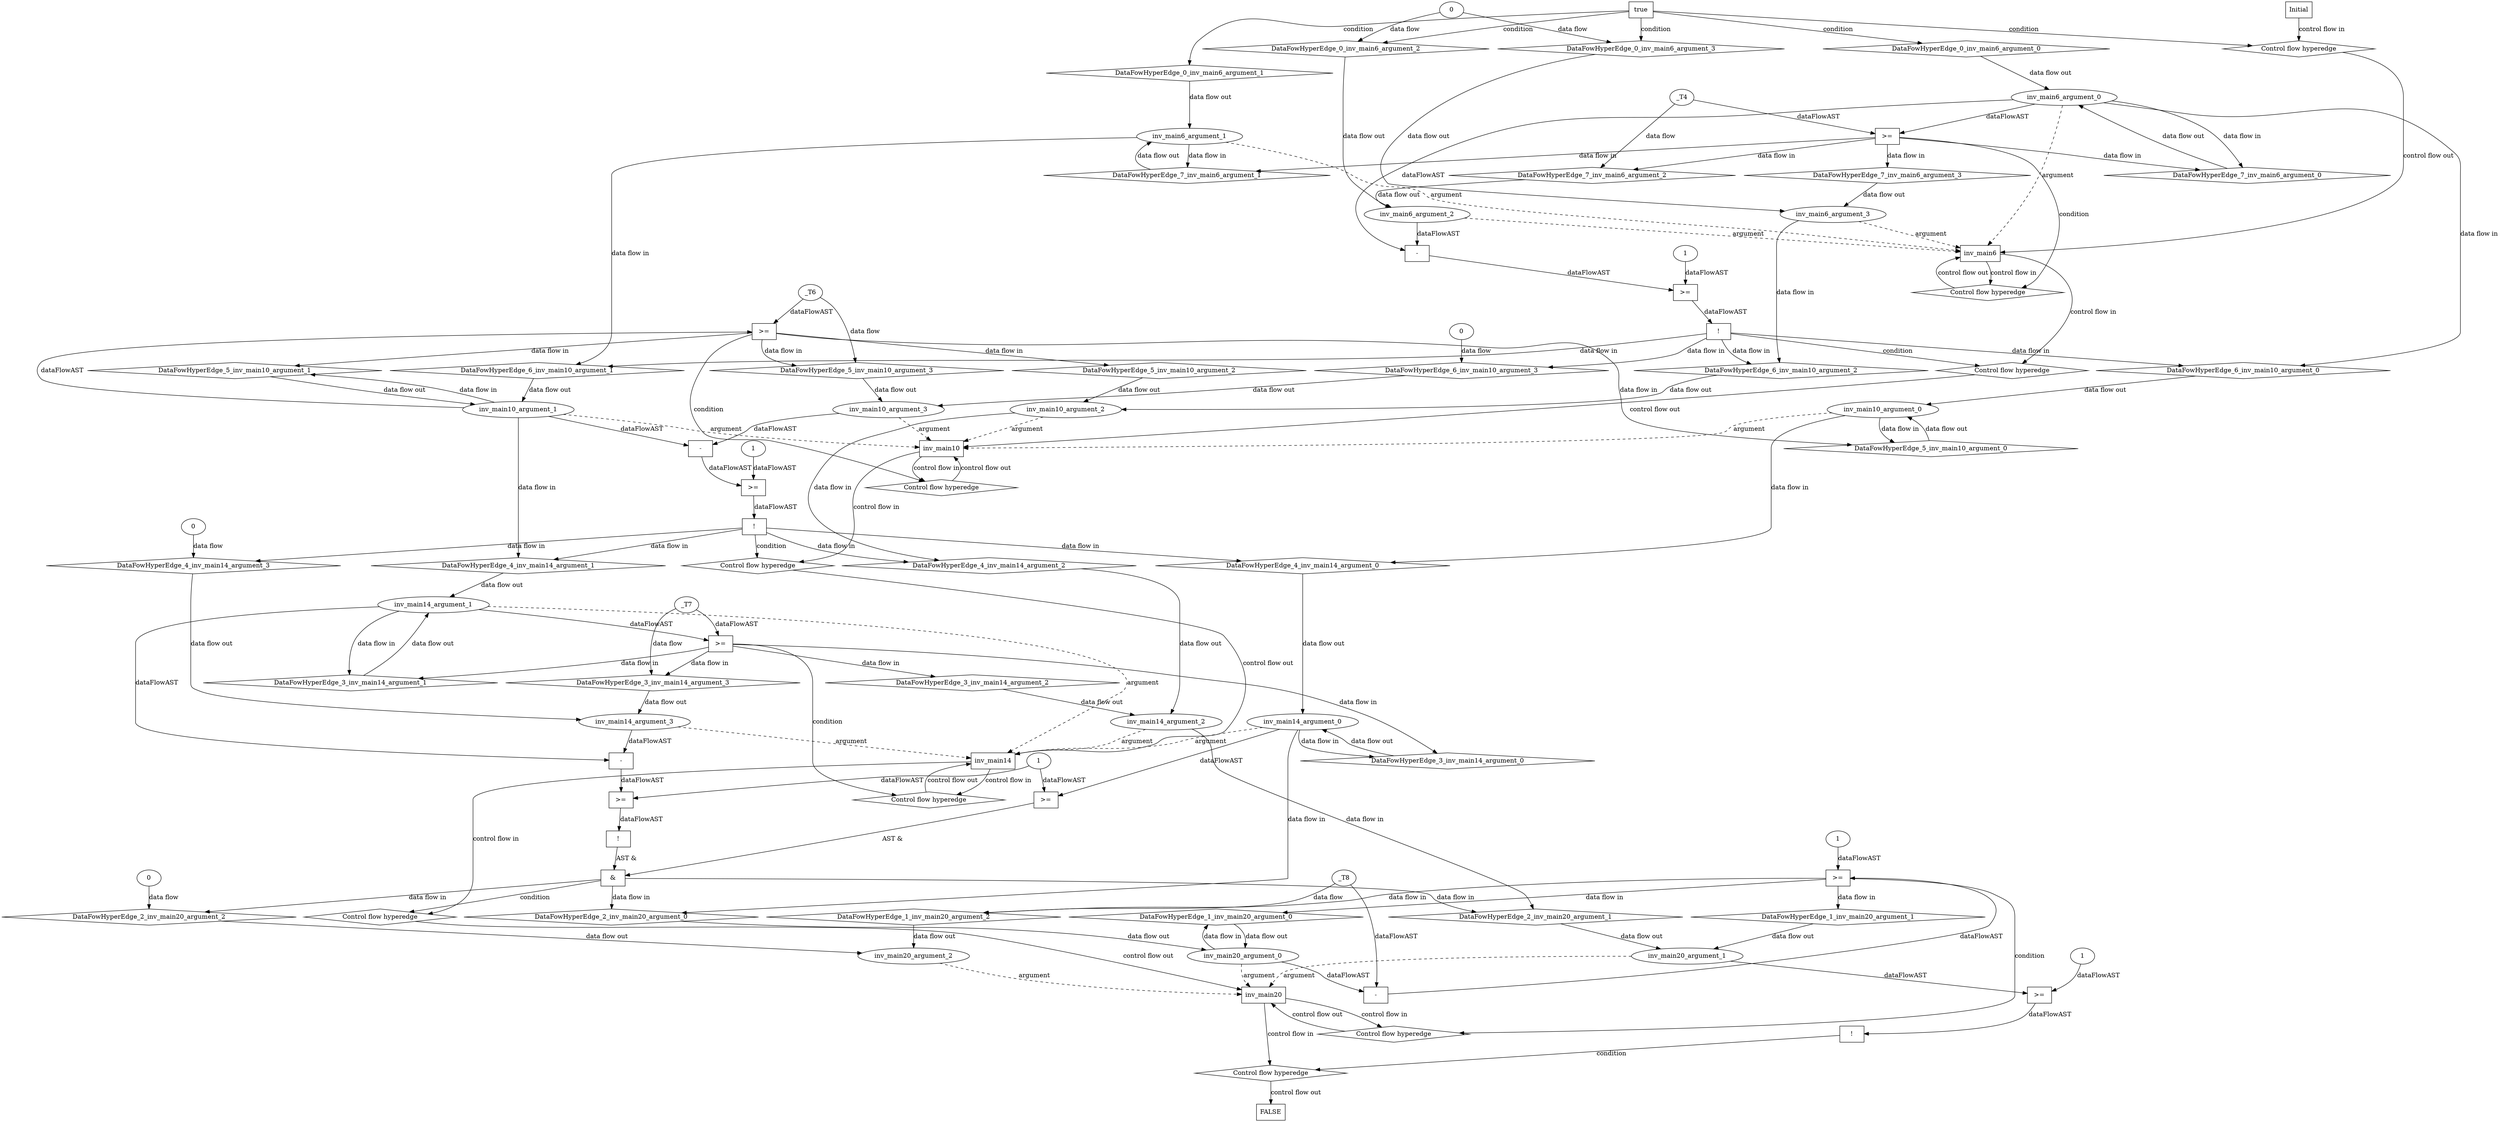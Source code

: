 digraph dag {
"inv_main10" [label="inv_main10" nodeName="inv_main10" class=cfn  shape="rect"];
"inv_main14" [label="inv_main14" nodeName="inv_main14" class=cfn  shape="rect"];
"inv_main20" [label="inv_main20" nodeName="inv_main20" class=cfn  shape="rect"];
"inv_main6" [label="inv_main6" nodeName="inv_main6" class=cfn  shape="rect"];
FALSE [label="FALSE" nodeName=FALSE class=cfn  shape="rect"];
Initial [label="Initial" nodeName=Initial class=cfn  shape="rect"];
ControlFowHyperEdge_0 [label="Control flow hyperedge" nodeName=ControlFowHyperEdge_0 class=controlFlowHyperEdge shape="diamond"];
"Initial" -> ControlFowHyperEdge_0 [label="control flow in"]
ControlFowHyperEdge_0 -> "inv_main6" [label="control flow out"]
ControlFowHyperEdge_1 [label="Control flow hyperedge" nodeName=ControlFowHyperEdge_1 class=controlFlowHyperEdge shape="diamond"];
"inv_main20" -> ControlFowHyperEdge_1 [label="control flow in"]
ControlFowHyperEdge_1 -> "inv_main20" [label="control flow out"]
ControlFowHyperEdge_2 [label="Control flow hyperedge" nodeName=ControlFowHyperEdge_2 class=controlFlowHyperEdge shape="diamond"];
"inv_main14" -> ControlFowHyperEdge_2 [label="control flow in"]
ControlFowHyperEdge_2 -> "inv_main20" [label="control flow out"]
ControlFowHyperEdge_3 [label="Control flow hyperedge" nodeName=ControlFowHyperEdge_3 class=controlFlowHyperEdge shape="diamond"];
"inv_main14" -> ControlFowHyperEdge_3 [label="control flow in"]
ControlFowHyperEdge_3 -> "inv_main14" [label="control flow out"]
ControlFowHyperEdge_4 [label="Control flow hyperedge" nodeName=ControlFowHyperEdge_4 class=controlFlowHyperEdge shape="diamond"];
"inv_main10" -> ControlFowHyperEdge_4 [label="control flow in"]
ControlFowHyperEdge_4 -> "inv_main14" [label="control flow out"]
ControlFowHyperEdge_5 [label="Control flow hyperedge" nodeName=ControlFowHyperEdge_5 class=controlFlowHyperEdge shape="diamond"];
"inv_main10" -> ControlFowHyperEdge_5 [label="control flow in"]
ControlFowHyperEdge_5 -> "inv_main10" [label="control flow out"]
ControlFowHyperEdge_6 [label="Control flow hyperedge" nodeName=ControlFowHyperEdge_6 class=controlFlowHyperEdge shape="diamond"];
"inv_main6" -> ControlFowHyperEdge_6 [label="control flow in"]
ControlFowHyperEdge_6 -> "inv_main10" [label="control flow out"]
ControlFowHyperEdge_7 [label="Control flow hyperedge" nodeName=ControlFowHyperEdge_7 class=controlFlowHyperEdge shape="diamond"];
"inv_main6" -> ControlFowHyperEdge_7 [label="control flow in"]
ControlFowHyperEdge_7 -> "inv_main6" [label="control flow out"]
ControlFowHyperEdge_8 [label="Control flow hyperedge" nodeName=ControlFowHyperEdge_8 class=controlFlowHyperEdge shape="diamond"];
"inv_main20" -> ControlFowHyperEdge_8 [label="control flow in"]
ControlFowHyperEdge_8 -> "FALSE" [label="control flow out"]
"inv_main6_argument_0" [label="inv_main6_argument_0" nodeName=argument0 class=argument  head="inv_main6" shape="oval"];
"inv_main6_argument_0" -> "inv_main6"[label="argument" style="dashed"]
"inv_main6_argument_1" [label="inv_main6_argument_1" nodeName=argument1 class=argument  head="inv_main6" shape="oval"];
"inv_main6_argument_1" -> "inv_main6"[label="argument" style="dashed"]
"inv_main6_argument_2" [label="inv_main6_argument_2" nodeName=argument2 class=argument  head="inv_main6" shape="oval"];
"inv_main6_argument_2" -> "inv_main6"[label="argument" style="dashed"]
"inv_main6_argument_3" [label="inv_main6_argument_3" nodeName=argument3 class=argument  head="inv_main6" shape="oval"];
"inv_main6_argument_3" -> "inv_main6"[label="argument" style="dashed"]
"inv_main20_argument_0" [label="inv_main20_argument_0" nodeName=argument0 class=argument  head="inv_main20" shape="oval"];
"inv_main20_argument_0" -> "inv_main20"[label="argument" style="dashed"]
"inv_main20_argument_1" [label="inv_main20_argument_1" nodeName=argument1 class=argument  head="inv_main20" shape="oval"];
"inv_main20_argument_1" -> "inv_main20"[label="argument" style="dashed"]
"inv_main20_argument_2" [label="inv_main20_argument_2" nodeName=argument2 class=argument  head="inv_main20" shape="oval"];
"inv_main20_argument_2" -> "inv_main20"[label="argument" style="dashed"]
"inv_main14_argument_0" [label="inv_main14_argument_0" nodeName=argument0 class=argument  head="inv_main14" shape="oval"];
"inv_main14_argument_0" -> "inv_main14"[label="argument" style="dashed"]
"inv_main14_argument_1" [label="inv_main14_argument_1" nodeName=argument1 class=argument  head="inv_main14" shape="oval"];
"inv_main14_argument_1" -> "inv_main14"[label="argument" style="dashed"]
"inv_main14_argument_2" [label="inv_main14_argument_2" nodeName=argument2 class=argument  head="inv_main14" shape="oval"];
"inv_main14_argument_2" -> "inv_main14"[label="argument" style="dashed"]
"inv_main14_argument_3" [label="inv_main14_argument_3" nodeName=argument3 class=argument  head="inv_main14" shape="oval"];
"inv_main14_argument_3" -> "inv_main14"[label="argument" style="dashed"]
"inv_main10_argument_0" [label="inv_main10_argument_0" nodeName=argument0 class=argument  head="inv_main10" shape="oval"];
"inv_main10_argument_0" -> "inv_main10"[label="argument" style="dashed"]
"inv_main10_argument_1" [label="inv_main10_argument_1" nodeName=argument1 class=argument  head="inv_main10" shape="oval"];
"inv_main10_argument_1" -> "inv_main10"[label="argument" style="dashed"]
"inv_main10_argument_2" [label="inv_main10_argument_2" nodeName=argument2 class=argument  head="inv_main10" shape="oval"];
"inv_main10_argument_2" -> "inv_main10"[label="argument" style="dashed"]
"inv_main10_argument_3" [label="inv_main10_argument_3" nodeName=argument3 class=argument  head="inv_main10" shape="oval"];
"inv_main10_argument_3" -> "inv_main10"[label="argument" style="dashed"]

"true_0" [label="true" nodeName="true_0" class=true shape="rect"];
"true_0" -> "ControlFowHyperEdge_0" [label="condition"];
"xxxinv_main6___Initial_0xxxdataFlow_0_node_0" [label="0" nodeName="xxxinv_main6___Initial_0xxxdataFlow_0_node_0" class=Literal ];

"xxxinv_main6___Initial_0xxxdataFlow_0_node_0" -> "DataFowHyperEdge_0_inv_main6_argument_2" [label="data flow"];

"xxxinv_main6___Initial_0xxxdataFlow_0_node_0" -> "DataFowHyperEdge_0_inv_main6_argument_3" [label="data flow"];
"xxxinv_main20___inv_main20_1xxxguard_0_node_0" [label=">=" nodeName="xxxinv_main20___inv_main20_1xxxguard_0_node_0" class=Operator  shape="rect"];
"xxxinv_main20___inv_main20_1xxxguard_0_node_1" [label="-" nodeName="xxxinv_main20___inv_main20_1xxxguard_0_node_1" class= Operator shape="rect"];
"xxxinv_main20___inv_main20_1xxxguard_0_node_4" [label="1" nodeName="xxxinv_main20___inv_main20_1xxxguard_0_node_4" class=Literal ];
"xxxinv_main20___inv_main20_1xxxguard_0_node_1" -> "xxxinv_main20___inv_main20_1xxxguard_0_node_0"[label="dataFlowAST"]
"xxxinv_main20___inv_main20_1xxxguard_0_node_4" -> "xxxinv_main20___inv_main20_1xxxguard_0_node_0"[label="dataFlowAST"]
"inv_main20_argument_0" -> "xxxinv_main20___inv_main20_1xxxguard_0_node_1"[label="dataFlowAST"]
"xxxinv_main20___inv_main20_1xxxdataFlow_0_node_0" -> "xxxinv_main20___inv_main20_1xxxguard_0_node_1"[label="dataFlowAST"]

"xxxinv_main20___inv_main20_1xxxguard_0_node_0" -> "ControlFowHyperEdge_1" [label="condition"];
"xxxinv_main20___inv_main20_1xxxdataFlow_0_node_0" [label="_T8" nodeName="xxxinv_main20___inv_main20_1xxxdataFlow_0_node_0" class=Constant ];

"xxxinv_main20___inv_main20_1xxxdataFlow_0_node_0" -> "DataFowHyperEdge_1_inv_main20_argument_2" [label="data flow"];
"xxxinv_main20___inv_main14_2xxx_and" [label="&" nodeName="xxxinv_main20___inv_main14_2xxx_and" class=Operator shape="rect"];
"xxxinv_main20___inv_main14_2xxxguard_0_node_0" [label="!" nodeName="xxxinv_main20___inv_main14_2xxxguard_0_node_0" class=Operator shape="rect"];
"xxxinv_main20___inv_main14_2xxxguard_0_node_1" [label=">=" nodeName="xxxinv_main20___inv_main14_2xxxguard_0_node_1" class=Operator  shape="rect"];
"xxxinv_main20___inv_main14_2xxxguard_0_node_2" [label="-" nodeName="xxxinv_main20___inv_main14_2xxxguard_0_node_2" class= Operator shape="rect"];
"xxxinv_main20___inv_main14_2xxxguard_0_node_5" [label="1" nodeName="xxxinv_main20___inv_main14_2xxxguard_0_node_5" class=Literal ];
"xxxinv_main20___inv_main14_2xxxguard_0_node_1" -> "xxxinv_main20___inv_main14_2xxxguard_0_node_0"[label="dataFlowAST"]
"xxxinv_main20___inv_main14_2xxxguard_0_node_2" -> "xxxinv_main20___inv_main14_2xxxguard_0_node_1"[label="dataFlowAST"]
"xxxinv_main20___inv_main14_2xxxguard_0_node_5" -> "xxxinv_main20___inv_main14_2xxxguard_0_node_1"[label="dataFlowAST"]
"inv_main14_argument_1" -> "xxxinv_main20___inv_main14_2xxxguard_0_node_2"[label="dataFlowAST"]
"inv_main14_argument_3" -> "xxxinv_main20___inv_main14_2xxxguard_0_node_2"[label="dataFlowAST"]

"xxxinv_main20___inv_main14_2xxxguard_0_node_0" -> "xxxinv_main20___inv_main14_2xxx_and" [label="AST &"];
"xxxinv_main20___inv_main14_2xxxguard1_node_0" [label=">=" nodeName="xxxinv_main20___inv_main14_2xxxguard1_node_0" class=Operator  shape="rect"];
"inv_main14_argument_0" -> "xxxinv_main20___inv_main14_2xxxguard1_node_0"[label="dataFlowAST"]
"xxxinv_main20___inv_main14_2xxxguard_0_node_5" -> "xxxinv_main20___inv_main14_2xxxguard1_node_0"[label="dataFlowAST"]

"xxxinv_main20___inv_main14_2xxxguard1_node_0" -> "xxxinv_main20___inv_main14_2xxx_and" [label="AST &"];
"xxxinv_main20___inv_main14_2xxx_and" -> "ControlFowHyperEdge_2" [label="condition"];
"xxxinv_main20___inv_main14_2xxxdataFlow_0_node_0" [label="0" nodeName="xxxinv_main20___inv_main14_2xxxdataFlow_0_node_0" class=Literal ];

"xxxinv_main20___inv_main14_2xxxdataFlow_0_node_0" -> "DataFowHyperEdge_2_inv_main20_argument_2" [label="data flow"];
"xxxinv_main14___inv_main14_3xxxguard_0_node_0" [label=">=" nodeName="xxxinv_main14___inv_main14_3xxxguard_0_node_0" class=Operator  shape="rect"];
"inv_main14_argument_1" -> "xxxinv_main14___inv_main14_3xxxguard_0_node_0"[label="dataFlowAST"]
"xxxinv_main14___inv_main14_3xxxdataFlow_0_node_0" -> "xxxinv_main14___inv_main14_3xxxguard_0_node_0"[label="dataFlowAST"]

"xxxinv_main14___inv_main14_3xxxguard_0_node_0" -> "ControlFowHyperEdge_3" [label="condition"];
"xxxinv_main14___inv_main14_3xxxdataFlow_0_node_0" [label="_T7" nodeName="xxxinv_main14___inv_main14_3xxxdataFlow_0_node_0" class=Constant ];

"xxxinv_main14___inv_main14_3xxxdataFlow_0_node_0" -> "DataFowHyperEdge_3_inv_main14_argument_3" [label="data flow"];
"xxxinv_main14___inv_main10_4xxxguard_0_node_0" [label="!" nodeName="xxxinv_main14___inv_main10_4xxxguard_0_node_0" class=Operator shape="rect"];
"xxxinv_main14___inv_main10_4xxxguard_0_node_1" [label=">=" nodeName="xxxinv_main14___inv_main10_4xxxguard_0_node_1" class=Operator  shape="rect"];
"xxxinv_main14___inv_main10_4xxxguard_0_node_2" [label="-" nodeName="xxxinv_main14___inv_main10_4xxxguard_0_node_2" class= Operator shape="rect"];
"xxxinv_main14___inv_main10_4xxxguard_0_node_5" [label="1" nodeName="xxxinv_main14___inv_main10_4xxxguard_0_node_5" class=Literal ];
"xxxinv_main14___inv_main10_4xxxguard_0_node_1" -> "xxxinv_main14___inv_main10_4xxxguard_0_node_0"[label="dataFlowAST"]
"xxxinv_main14___inv_main10_4xxxguard_0_node_2" -> "xxxinv_main14___inv_main10_4xxxguard_0_node_1"[label="dataFlowAST"]
"xxxinv_main14___inv_main10_4xxxguard_0_node_5" -> "xxxinv_main14___inv_main10_4xxxguard_0_node_1"[label="dataFlowAST"]
"inv_main10_argument_1" -> "xxxinv_main14___inv_main10_4xxxguard_0_node_2"[label="dataFlowAST"]
"inv_main10_argument_3" -> "xxxinv_main14___inv_main10_4xxxguard_0_node_2"[label="dataFlowAST"]

"xxxinv_main14___inv_main10_4xxxguard_0_node_0" -> "ControlFowHyperEdge_4" [label="condition"];
"xxxinv_main14___inv_main10_4xxxdataFlow_0_node_0" [label="0" nodeName="xxxinv_main14___inv_main10_4xxxdataFlow_0_node_0" class=Literal ];

"xxxinv_main14___inv_main10_4xxxdataFlow_0_node_0" -> "DataFowHyperEdge_4_inv_main14_argument_3" [label="data flow"];
"xxxinv_main10___inv_main10_5xxxguard_0_node_0" [label=">=" nodeName="xxxinv_main10___inv_main10_5xxxguard_0_node_0" class=Operator  shape="rect"];
"inv_main10_argument_1" -> "xxxinv_main10___inv_main10_5xxxguard_0_node_0"[label="dataFlowAST"]
"xxxinv_main10___inv_main10_5xxxdataFlow_0_node_0" -> "xxxinv_main10___inv_main10_5xxxguard_0_node_0"[label="dataFlowAST"]

"xxxinv_main10___inv_main10_5xxxguard_0_node_0" -> "ControlFowHyperEdge_5" [label="condition"];
"xxxinv_main10___inv_main10_5xxxdataFlow_0_node_0" [label="_T6" nodeName="xxxinv_main10___inv_main10_5xxxdataFlow_0_node_0" class=Constant ];

"xxxinv_main10___inv_main10_5xxxdataFlow_0_node_0" -> "DataFowHyperEdge_5_inv_main10_argument_3" [label="data flow"];
"xxxinv_main10___inv_main6_6xxxguard_0_node_0" [label="!" nodeName="xxxinv_main10___inv_main6_6xxxguard_0_node_0" class=Operator shape="rect"];
"xxxinv_main10___inv_main6_6xxxguard_0_node_1" [label=">=" nodeName="xxxinv_main10___inv_main6_6xxxguard_0_node_1" class=Operator  shape="rect"];
"xxxinv_main10___inv_main6_6xxxguard_0_node_2" [label="-" nodeName="xxxinv_main10___inv_main6_6xxxguard_0_node_2" class= Operator shape="rect"];
"xxxinv_main10___inv_main6_6xxxguard_0_node_5" [label="1" nodeName="xxxinv_main10___inv_main6_6xxxguard_0_node_5" class=Literal ];
"xxxinv_main10___inv_main6_6xxxguard_0_node_1" -> "xxxinv_main10___inv_main6_6xxxguard_0_node_0"[label="dataFlowAST"]
"xxxinv_main10___inv_main6_6xxxguard_0_node_2" -> "xxxinv_main10___inv_main6_6xxxguard_0_node_1"[label="dataFlowAST"]
"xxxinv_main10___inv_main6_6xxxguard_0_node_5" -> "xxxinv_main10___inv_main6_6xxxguard_0_node_1"[label="dataFlowAST"]
"inv_main6_argument_0" -> "xxxinv_main10___inv_main6_6xxxguard_0_node_2"[label="dataFlowAST"]
"inv_main6_argument_2" -> "xxxinv_main10___inv_main6_6xxxguard_0_node_2"[label="dataFlowAST"]

"xxxinv_main10___inv_main6_6xxxguard_0_node_0" -> "ControlFowHyperEdge_6" [label="condition"];
"xxxinv_main10___inv_main6_6xxxdataFlow_0_node_0" [label="0" nodeName="xxxinv_main10___inv_main6_6xxxdataFlow_0_node_0" class=Literal ];

"xxxinv_main10___inv_main6_6xxxdataFlow_0_node_0" -> "DataFowHyperEdge_6_inv_main10_argument_3" [label="data flow"];
"xxxinv_main6___inv_main6_7xxxguard_0_node_0" [label=">=" nodeName="xxxinv_main6___inv_main6_7xxxguard_0_node_0" class=Operator  shape="rect"];
"inv_main6_argument_0" -> "xxxinv_main6___inv_main6_7xxxguard_0_node_0"[label="dataFlowAST"]
"xxxinv_main6___inv_main6_7xxxdataFlow_0_node_0" -> "xxxinv_main6___inv_main6_7xxxguard_0_node_0"[label="dataFlowAST"]

"xxxinv_main6___inv_main6_7xxxguard_0_node_0" -> "ControlFowHyperEdge_7" [label="condition"];
"xxxinv_main6___inv_main6_7xxxdataFlow_0_node_0" [label="_T4" nodeName="xxxinv_main6___inv_main6_7xxxdataFlow_0_node_0" class=Constant ];

"xxxinv_main6___inv_main6_7xxxdataFlow_0_node_0" -> "DataFowHyperEdge_7_inv_main6_argument_2" [label="data flow"];
"xxxFALSE___inv_main20_8xxxguard_0_node_0" [label="!" nodeName="xxxFALSE___inv_main20_8xxxguard_0_node_0" class=Operator shape="rect"];
"xxxFALSE___inv_main20_8xxxguard_0_node_1" [label=">=" nodeName="xxxFALSE___inv_main20_8xxxguard_0_node_1" class=Operator  shape="rect"];
"xxxFALSE___inv_main20_8xxxguard_0_node_3" [label="1" nodeName="xxxFALSE___inv_main20_8xxxguard_0_node_3" class=Literal ];
"xxxFALSE___inv_main20_8xxxguard_0_node_1" -> "xxxFALSE___inv_main20_8xxxguard_0_node_0"[label="dataFlowAST"]
"inv_main20_argument_1" -> "xxxFALSE___inv_main20_8xxxguard_0_node_1"[label="dataFlowAST"]
"xxxFALSE___inv_main20_8xxxguard_0_node_3" -> "xxxFALSE___inv_main20_8xxxguard_0_node_1"[label="dataFlowAST"]

"xxxFALSE___inv_main20_8xxxguard_0_node_0" -> "ControlFowHyperEdge_8" [label="condition"];
"DataFowHyperEdge_0_inv_main6_argument_0" [label="DataFowHyperEdge_0_inv_main6_argument_0" nodeName="DataFowHyperEdge_0_inv_main6_argument_0" class=DataFlowHyperedge shape="diamond"];
"DataFowHyperEdge_0_inv_main6_argument_0" -> "inv_main6_argument_0"[label="data flow out"]
"true_0" -> "DataFowHyperEdge_0_inv_main6_argument_0" [label="condition"];
"DataFowHyperEdge_0_inv_main6_argument_1" [label="DataFowHyperEdge_0_inv_main6_argument_1" nodeName="DataFowHyperEdge_0_inv_main6_argument_1" class=DataFlowHyperedge shape="diamond"];
"DataFowHyperEdge_0_inv_main6_argument_1" -> "inv_main6_argument_1"[label="data flow out"]
"true_0" -> "DataFowHyperEdge_0_inv_main6_argument_1" [label="condition"];
"DataFowHyperEdge_0_inv_main6_argument_2" [label="DataFowHyperEdge_0_inv_main6_argument_2" nodeName="DataFowHyperEdge_0_inv_main6_argument_2" class=DataFlowHyperedge shape="diamond"];
"DataFowHyperEdge_0_inv_main6_argument_2" -> "inv_main6_argument_2"[label="data flow out"]
"true_0" -> "DataFowHyperEdge_0_inv_main6_argument_2" [label="condition"];
"DataFowHyperEdge_0_inv_main6_argument_3" [label="DataFowHyperEdge_0_inv_main6_argument_3" nodeName="DataFowHyperEdge_0_inv_main6_argument_3" class=DataFlowHyperedge shape="diamond"];
"DataFowHyperEdge_0_inv_main6_argument_3" -> "inv_main6_argument_3"[label="data flow out"]
"true_0" -> "DataFowHyperEdge_0_inv_main6_argument_3" [label="condition"];
"DataFowHyperEdge_1_inv_main20_argument_0" [label="DataFowHyperEdge_1_inv_main20_argument_0" nodeName="DataFowHyperEdge_1_inv_main20_argument_0" class=DataFlowHyperedge shape="diamond"];
"DataFowHyperEdge_1_inv_main20_argument_0" -> "inv_main20_argument_0"[label="data flow out"]
"xxxinv_main20___inv_main20_1xxxguard_0_node_0" -> "DataFowHyperEdge_1_inv_main20_argument_0"[label="data flow in"]
"DataFowHyperEdge_1_inv_main20_argument_1" [label="DataFowHyperEdge_1_inv_main20_argument_1" nodeName="DataFowHyperEdge_1_inv_main20_argument_1" class=DataFlowHyperedge shape="diamond"];
"DataFowHyperEdge_1_inv_main20_argument_1" -> "inv_main20_argument_1"[label="data flow out"]
"xxxinv_main20___inv_main20_1xxxguard_0_node_0" -> "DataFowHyperEdge_1_inv_main20_argument_1"[label="data flow in"]
"DataFowHyperEdge_1_inv_main20_argument_2" [label="DataFowHyperEdge_1_inv_main20_argument_2" nodeName="DataFowHyperEdge_1_inv_main20_argument_2" class=DataFlowHyperedge shape="diamond"];
"DataFowHyperEdge_1_inv_main20_argument_2" -> "inv_main20_argument_2"[label="data flow out"]
"xxxinv_main20___inv_main20_1xxxguard_0_node_0" -> "DataFowHyperEdge_1_inv_main20_argument_2"[label="data flow in"]
"DataFowHyperEdge_2_inv_main20_argument_0" [label="DataFowHyperEdge_2_inv_main20_argument_0" nodeName="DataFowHyperEdge_2_inv_main20_argument_0" class=DataFlowHyperedge shape="diamond"];
"DataFowHyperEdge_2_inv_main20_argument_0" -> "inv_main20_argument_0"[label="data flow out"]
"xxxinv_main20___inv_main14_2xxx_and" -> "DataFowHyperEdge_2_inv_main20_argument_0"[label="data flow in"]
"DataFowHyperEdge_2_inv_main20_argument_1" [label="DataFowHyperEdge_2_inv_main20_argument_1" nodeName="DataFowHyperEdge_2_inv_main20_argument_1" class=DataFlowHyperedge shape="diamond"];
"DataFowHyperEdge_2_inv_main20_argument_1" -> "inv_main20_argument_1"[label="data flow out"]
"xxxinv_main20___inv_main14_2xxx_and" -> "DataFowHyperEdge_2_inv_main20_argument_1"[label="data flow in"]
"DataFowHyperEdge_2_inv_main20_argument_2" [label="DataFowHyperEdge_2_inv_main20_argument_2" nodeName="DataFowHyperEdge_2_inv_main20_argument_2" class=DataFlowHyperedge shape="diamond"];
"DataFowHyperEdge_2_inv_main20_argument_2" -> "inv_main20_argument_2"[label="data flow out"]
"xxxinv_main20___inv_main14_2xxx_and" -> "DataFowHyperEdge_2_inv_main20_argument_2"[label="data flow in"]
"DataFowHyperEdge_3_inv_main14_argument_0" [label="DataFowHyperEdge_3_inv_main14_argument_0" nodeName="DataFowHyperEdge_3_inv_main14_argument_0" class=DataFlowHyperedge shape="diamond"];
"DataFowHyperEdge_3_inv_main14_argument_0" -> "inv_main14_argument_0"[label="data flow out"]
"xxxinv_main14___inv_main14_3xxxguard_0_node_0" -> "DataFowHyperEdge_3_inv_main14_argument_0"[label="data flow in"]
"DataFowHyperEdge_3_inv_main14_argument_1" [label="DataFowHyperEdge_3_inv_main14_argument_1" nodeName="DataFowHyperEdge_3_inv_main14_argument_1" class=DataFlowHyperedge shape="diamond"];
"DataFowHyperEdge_3_inv_main14_argument_1" -> "inv_main14_argument_1"[label="data flow out"]
"xxxinv_main14___inv_main14_3xxxguard_0_node_0" -> "DataFowHyperEdge_3_inv_main14_argument_1"[label="data flow in"]
"DataFowHyperEdge_3_inv_main14_argument_2" [label="DataFowHyperEdge_3_inv_main14_argument_2" nodeName="DataFowHyperEdge_3_inv_main14_argument_2" class=DataFlowHyperedge shape="diamond"];
"DataFowHyperEdge_3_inv_main14_argument_2" -> "inv_main14_argument_2"[label="data flow out"]
"xxxinv_main14___inv_main14_3xxxguard_0_node_0" -> "DataFowHyperEdge_3_inv_main14_argument_2"[label="data flow in"]
"DataFowHyperEdge_3_inv_main14_argument_3" [label="DataFowHyperEdge_3_inv_main14_argument_3" nodeName="DataFowHyperEdge_3_inv_main14_argument_3" class=DataFlowHyperedge shape="diamond"];
"DataFowHyperEdge_3_inv_main14_argument_3" -> "inv_main14_argument_3"[label="data flow out"]
"xxxinv_main14___inv_main14_3xxxguard_0_node_0" -> "DataFowHyperEdge_3_inv_main14_argument_3"[label="data flow in"]
"DataFowHyperEdge_4_inv_main14_argument_0" [label="DataFowHyperEdge_4_inv_main14_argument_0" nodeName="DataFowHyperEdge_4_inv_main14_argument_0" class=DataFlowHyperedge shape="diamond"];
"DataFowHyperEdge_4_inv_main14_argument_0" -> "inv_main14_argument_0"[label="data flow out"]
"xxxinv_main14___inv_main10_4xxxguard_0_node_0" -> "DataFowHyperEdge_4_inv_main14_argument_0"[label="data flow in"]
"DataFowHyperEdge_4_inv_main14_argument_1" [label="DataFowHyperEdge_4_inv_main14_argument_1" nodeName="DataFowHyperEdge_4_inv_main14_argument_1" class=DataFlowHyperedge shape="diamond"];
"DataFowHyperEdge_4_inv_main14_argument_1" -> "inv_main14_argument_1"[label="data flow out"]
"xxxinv_main14___inv_main10_4xxxguard_0_node_0" -> "DataFowHyperEdge_4_inv_main14_argument_1"[label="data flow in"]
"DataFowHyperEdge_4_inv_main14_argument_2" [label="DataFowHyperEdge_4_inv_main14_argument_2" nodeName="DataFowHyperEdge_4_inv_main14_argument_2" class=DataFlowHyperedge shape="diamond"];
"DataFowHyperEdge_4_inv_main14_argument_2" -> "inv_main14_argument_2"[label="data flow out"]
"xxxinv_main14___inv_main10_4xxxguard_0_node_0" -> "DataFowHyperEdge_4_inv_main14_argument_2"[label="data flow in"]
"DataFowHyperEdge_4_inv_main14_argument_3" [label="DataFowHyperEdge_4_inv_main14_argument_3" nodeName="DataFowHyperEdge_4_inv_main14_argument_3" class=DataFlowHyperedge shape="diamond"];
"DataFowHyperEdge_4_inv_main14_argument_3" -> "inv_main14_argument_3"[label="data flow out"]
"xxxinv_main14___inv_main10_4xxxguard_0_node_0" -> "DataFowHyperEdge_4_inv_main14_argument_3"[label="data flow in"]
"DataFowHyperEdge_5_inv_main10_argument_0" [label="DataFowHyperEdge_5_inv_main10_argument_0" nodeName="DataFowHyperEdge_5_inv_main10_argument_0" class=DataFlowHyperedge shape="diamond"];
"DataFowHyperEdge_5_inv_main10_argument_0" -> "inv_main10_argument_0"[label="data flow out"]
"xxxinv_main10___inv_main10_5xxxguard_0_node_0" -> "DataFowHyperEdge_5_inv_main10_argument_0"[label="data flow in"]
"DataFowHyperEdge_5_inv_main10_argument_1" [label="DataFowHyperEdge_5_inv_main10_argument_1" nodeName="DataFowHyperEdge_5_inv_main10_argument_1" class=DataFlowHyperedge shape="diamond"];
"DataFowHyperEdge_5_inv_main10_argument_1" -> "inv_main10_argument_1"[label="data flow out"]
"xxxinv_main10___inv_main10_5xxxguard_0_node_0" -> "DataFowHyperEdge_5_inv_main10_argument_1"[label="data flow in"]
"DataFowHyperEdge_5_inv_main10_argument_2" [label="DataFowHyperEdge_5_inv_main10_argument_2" nodeName="DataFowHyperEdge_5_inv_main10_argument_2" class=DataFlowHyperedge shape="diamond"];
"DataFowHyperEdge_5_inv_main10_argument_2" -> "inv_main10_argument_2"[label="data flow out"]
"xxxinv_main10___inv_main10_5xxxguard_0_node_0" -> "DataFowHyperEdge_5_inv_main10_argument_2"[label="data flow in"]
"DataFowHyperEdge_5_inv_main10_argument_3" [label="DataFowHyperEdge_5_inv_main10_argument_3" nodeName="DataFowHyperEdge_5_inv_main10_argument_3" class=DataFlowHyperedge shape="diamond"];
"DataFowHyperEdge_5_inv_main10_argument_3" -> "inv_main10_argument_3"[label="data flow out"]
"xxxinv_main10___inv_main10_5xxxguard_0_node_0" -> "DataFowHyperEdge_5_inv_main10_argument_3"[label="data flow in"]
"DataFowHyperEdge_6_inv_main10_argument_0" [label="DataFowHyperEdge_6_inv_main10_argument_0" nodeName="DataFowHyperEdge_6_inv_main10_argument_0" class=DataFlowHyperedge shape="diamond"];
"DataFowHyperEdge_6_inv_main10_argument_0" -> "inv_main10_argument_0"[label="data flow out"]
"xxxinv_main10___inv_main6_6xxxguard_0_node_0" -> "DataFowHyperEdge_6_inv_main10_argument_0"[label="data flow in"]
"DataFowHyperEdge_6_inv_main10_argument_1" [label="DataFowHyperEdge_6_inv_main10_argument_1" nodeName="DataFowHyperEdge_6_inv_main10_argument_1" class=DataFlowHyperedge shape="diamond"];
"DataFowHyperEdge_6_inv_main10_argument_1" -> "inv_main10_argument_1"[label="data flow out"]
"xxxinv_main10___inv_main6_6xxxguard_0_node_0" -> "DataFowHyperEdge_6_inv_main10_argument_1"[label="data flow in"]
"DataFowHyperEdge_6_inv_main10_argument_2" [label="DataFowHyperEdge_6_inv_main10_argument_2" nodeName="DataFowHyperEdge_6_inv_main10_argument_2" class=DataFlowHyperedge shape="diamond"];
"DataFowHyperEdge_6_inv_main10_argument_2" -> "inv_main10_argument_2"[label="data flow out"]
"xxxinv_main10___inv_main6_6xxxguard_0_node_0" -> "DataFowHyperEdge_6_inv_main10_argument_2"[label="data flow in"]
"DataFowHyperEdge_6_inv_main10_argument_3" [label="DataFowHyperEdge_6_inv_main10_argument_3" nodeName="DataFowHyperEdge_6_inv_main10_argument_3" class=DataFlowHyperedge shape="diamond"];
"DataFowHyperEdge_6_inv_main10_argument_3" -> "inv_main10_argument_3"[label="data flow out"]
"xxxinv_main10___inv_main6_6xxxguard_0_node_0" -> "DataFowHyperEdge_6_inv_main10_argument_3"[label="data flow in"]
"DataFowHyperEdge_7_inv_main6_argument_0" [label="DataFowHyperEdge_7_inv_main6_argument_0" nodeName="DataFowHyperEdge_7_inv_main6_argument_0" class=DataFlowHyperedge shape="diamond"];
"DataFowHyperEdge_7_inv_main6_argument_0" -> "inv_main6_argument_0"[label="data flow out"]
"xxxinv_main6___inv_main6_7xxxguard_0_node_0" -> "DataFowHyperEdge_7_inv_main6_argument_0"[label="data flow in"]
"DataFowHyperEdge_7_inv_main6_argument_1" [label="DataFowHyperEdge_7_inv_main6_argument_1" nodeName="DataFowHyperEdge_7_inv_main6_argument_1" class=DataFlowHyperedge shape="diamond"];
"DataFowHyperEdge_7_inv_main6_argument_1" -> "inv_main6_argument_1"[label="data flow out"]
"xxxinv_main6___inv_main6_7xxxguard_0_node_0" -> "DataFowHyperEdge_7_inv_main6_argument_1"[label="data flow in"]
"DataFowHyperEdge_7_inv_main6_argument_2" [label="DataFowHyperEdge_7_inv_main6_argument_2" nodeName="DataFowHyperEdge_7_inv_main6_argument_2" class=DataFlowHyperedge shape="diamond"];
"DataFowHyperEdge_7_inv_main6_argument_2" -> "inv_main6_argument_2"[label="data flow out"]
"xxxinv_main6___inv_main6_7xxxguard_0_node_0" -> "DataFowHyperEdge_7_inv_main6_argument_2"[label="data flow in"]
"DataFowHyperEdge_7_inv_main6_argument_3" [label="DataFowHyperEdge_7_inv_main6_argument_3" nodeName="DataFowHyperEdge_7_inv_main6_argument_3" class=DataFlowHyperedge shape="diamond"];
"DataFowHyperEdge_7_inv_main6_argument_3" -> "inv_main6_argument_3"[label="data flow out"]
"xxxinv_main6___inv_main6_7xxxguard_0_node_0" -> "DataFowHyperEdge_7_inv_main6_argument_3"[label="data flow in"]
"inv_main20_argument_0" -> "DataFowHyperEdge_1_inv_main20_argument_0"[label="data flow in"]
"inv_main14_argument_0" -> "DataFowHyperEdge_2_inv_main20_argument_0"[label="data flow in"]
"inv_main14_argument_2" -> "DataFowHyperEdge_2_inv_main20_argument_1"[label="data flow in"]
"inv_main14_argument_0" -> "DataFowHyperEdge_3_inv_main14_argument_0"[label="data flow in"]
"inv_main14_argument_1" -> "DataFowHyperEdge_3_inv_main14_argument_1"[label="data flow in"]
"inv_main10_argument_0" -> "DataFowHyperEdge_4_inv_main14_argument_0"[label="data flow in"]
"inv_main10_argument_1" -> "DataFowHyperEdge_4_inv_main14_argument_1"[label="data flow in"]
"inv_main10_argument_2" -> "DataFowHyperEdge_4_inv_main14_argument_2"[label="data flow in"]
"inv_main10_argument_0" -> "DataFowHyperEdge_5_inv_main10_argument_0"[label="data flow in"]
"inv_main10_argument_1" -> "DataFowHyperEdge_5_inv_main10_argument_1"[label="data flow in"]
"inv_main6_argument_0" -> "DataFowHyperEdge_6_inv_main10_argument_0"[label="data flow in"]
"inv_main6_argument_1" -> "DataFowHyperEdge_6_inv_main10_argument_1"[label="data flow in"]
"inv_main6_argument_3" -> "DataFowHyperEdge_6_inv_main10_argument_2"[label="data flow in"]
"inv_main6_argument_0" -> "DataFowHyperEdge_7_inv_main6_argument_0"[label="data flow in"]
"inv_main6_argument_1" -> "DataFowHyperEdge_7_inv_main6_argument_1"[label="data flow in"]




}
